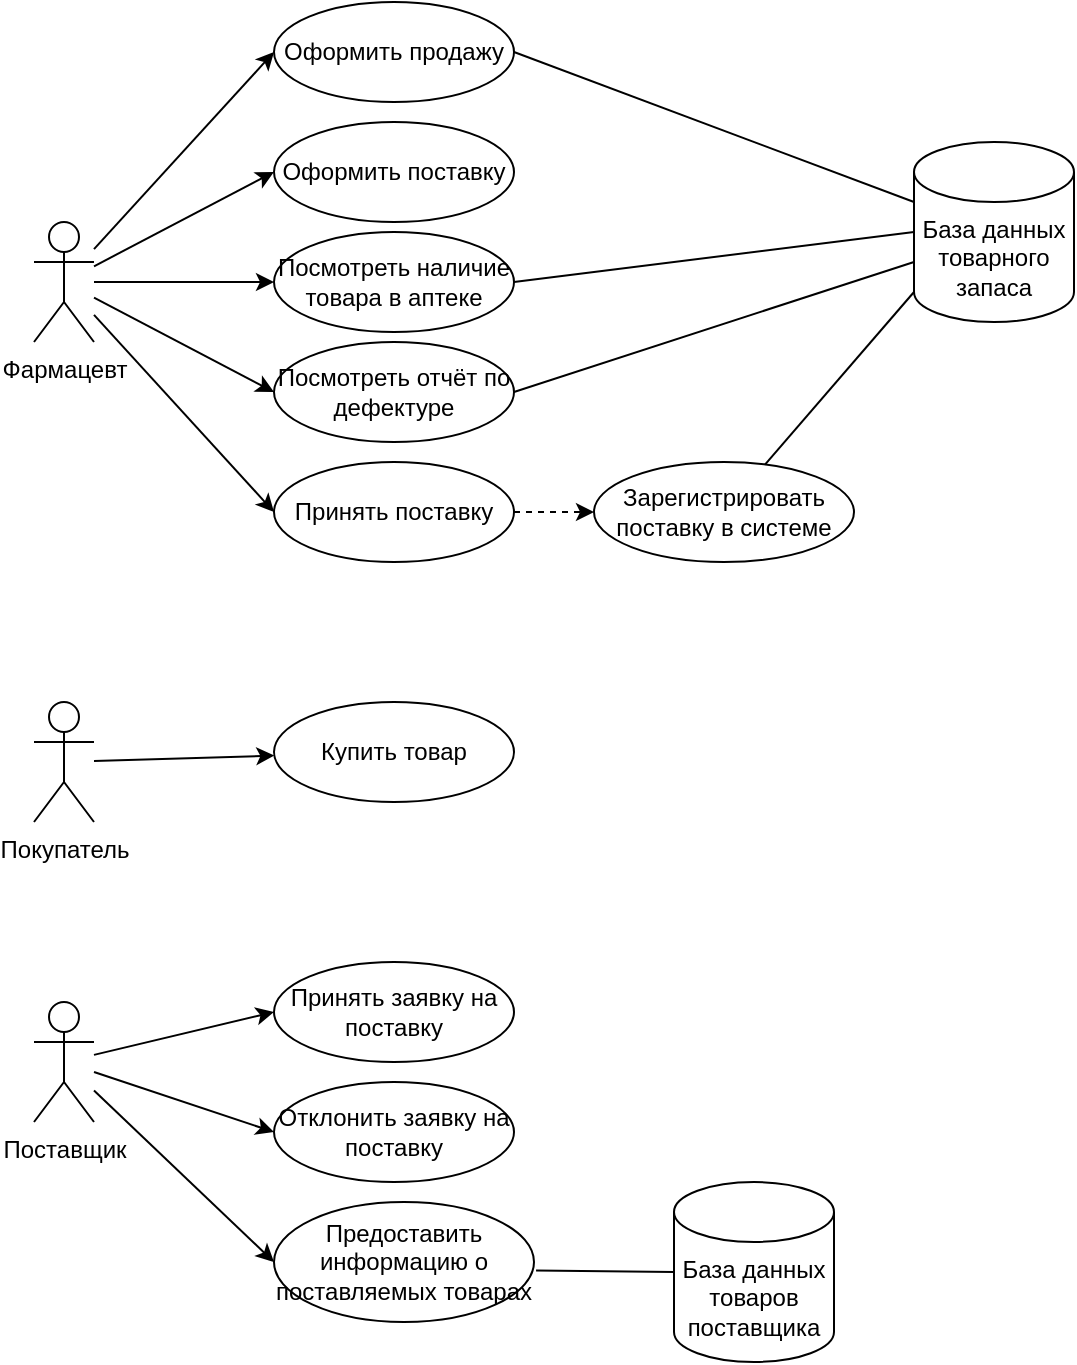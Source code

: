 <mxfile version="22.1.2" type="google" pages="6">
  <diagram name="Use-case diagram" id="12UD9tqHpxEpzKqADtKK">
    <mxGraphModel grid="1" page="1" gridSize="10" guides="1" tooltips="1" connect="1" arrows="1" fold="1" pageScale="1" pageWidth="827" pageHeight="1169" math="0" shadow="0">
      <root>
        <mxCell id="0" />
        <mxCell id="1" parent="0" />
        <mxCell id="tc7TGhHXKFulyN7fLNUe-10" style="rounded=0;orthogonalLoop=1;jettySize=auto;html=1;entryX=0;entryY=0.5;entryDx=0;entryDy=0;" edge="1" parent="1" source="tc7TGhHXKFulyN7fLNUe-1" target="tc7TGhHXKFulyN7fLNUe-6">
          <mxGeometry relative="1" as="geometry" />
        </mxCell>
        <mxCell id="tc7TGhHXKFulyN7fLNUe-12" style="rounded=0;orthogonalLoop=1;jettySize=auto;html=1;entryX=0;entryY=0.5;entryDx=0;entryDy=0;" edge="1" parent="1" source="tc7TGhHXKFulyN7fLNUe-1" target="tc7TGhHXKFulyN7fLNUe-9">
          <mxGeometry relative="1" as="geometry" />
        </mxCell>
        <mxCell id="tc7TGhHXKFulyN7fLNUe-18" style="rounded=0;orthogonalLoop=1;jettySize=auto;html=1;entryX=0;entryY=0.5;entryDx=0;entryDy=0;" edge="1" parent="1" source="tc7TGhHXKFulyN7fLNUe-1" target="tc7TGhHXKFulyN7fLNUe-14">
          <mxGeometry relative="1" as="geometry" />
        </mxCell>
        <mxCell id="tc7TGhHXKFulyN7fLNUe-22" style="rounded=0;orthogonalLoop=1;jettySize=auto;html=1;entryX=0;entryY=0.5;entryDx=0;entryDy=0;" edge="1" parent="1" source="tc7TGhHXKFulyN7fLNUe-1" target="tc7TGhHXKFulyN7fLNUe-21">
          <mxGeometry relative="1" as="geometry" />
        </mxCell>
        <mxCell id="tc7TGhHXKFulyN7fLNUe-28" style="rounded=0;orthogonalLoop=1;jettySize=auto;html=1;entryX=0;entryY=0.5;entryDx=0;entryDy=0;" edge="1" parent="1" source="tc7TGhHXKFulyN7fLNUe-1" target="tc7TGhHXKFulyN7fLNUe-27">
          <mxGeometry relative="1" as="geometry" />
        </mxCell>
        <mxCell id="tc7TGhHXKFulyN7fLNUe-1" value="Фармацевт" style="shape=umlActor;verticalLabelPosition=bottom;verticalAlign=top;html=1;outlineConnect=0;" vertex="1" parent="1">
          <mxGeometry x="200" width="30" height="60" as="geometry" />
        </mxCell>
        <mxCell id="tc7TGhHXKFulyN7fLNUe-8" style="orthogonalLoop=1;jettySize=auto;html=1;rounded=0;" edge="1" parent="1" source="tc7TGhHXKFulyN7fLNUe-4" target="tc7TGhHXKFulyN7fLNUe-7">
          <mxGeometry relative="1" as="geometry" />
        </mxCell>
        <mxCell id="tc7TGhHXKFulyN7fLNUe-4" value="Покупатель" style="shape=umlActor;verticalLabelPosition=bottom;verticalAlign=top;html=1;outlineConnect=0;" vertex="1" parent="1">
          <mxGeometry x="200" y="240" width="30" height="60" as="geometry" />
        </mxCell>
        <mxCell id="tc7TGhHXKFulyN7fLNUe-20" style="rounded=0;orthogonalLoop=1;jettySize=auto;html=1;entryX=0;entryY=0.5;entryDx=0;entryDy=0;" edge="1" parent="1" source="tc7TGhHXKFulyN7fLNUe-5" target="tc7TGhHXKFulyN7fLNUe-19">
          <mxGeometry relative="1" as="geometry" />
        </mxCell>
        <mxCell id="tc7TGhHXKFulyN7fLNUe-24" style="rounded=0;orthogonalLoop=1;jettySize=auto;html=1;entryX=0;entryY=0.5;entryDx=0;entryDy=0;" edge="1" parent="1" source="tc7TGhHXKFulyN7fLNUe-5" target="tc7TGhHXKFulyN7fLNUe-23">
          <mxGeometry relative="1" as="geometry" />
        </mxCell>
        <mxCell id="tc7TGhHXKFulyN7fLNUe-31" style="rounded=0;orthogonalLoop=1;jettySize=auto;html=1;entryX=0;entryY=0.5;entryDx=0;entryDy=0;" edge="1" parent="1" source="tc7TGhHXKFulyN7fLNUe-5" target="tc7TGhHXKFulyN7fLNUe-30">
          <mxGeometry relative="1" as="geometry" />
        </mxCell>
        <mxCell id="tc7TGhHXKFulyN7fLNUe-5" value="Поставщик" style="shape=umlActor;verticalLabelPosition=bottom;verticalAlign=top;html=1;outlineConnect=0;" vertex="1" parent="1">
          <mxGeometry x="200" y="390" width="30" height="60" as="geometry" />
        </mxCell>
        <mxCell id="tc7TGhHXKFulyN7fLNUe-6" value="Оформить поставку" style="ellipse;whiteSpace=wrap;html=1;" vertex="1" parent="1">
          <mxGeometry x="320" y="-50" width="120" height="50" as="geometry" />
        </mxCell>
        <mxCell id="tc7TGhHXKFulyN7fLNUe-7" value="Купить товар" style="ellipse;whiteSpace=wrap;html=1;" vertex="1" parent="1">
          <mxGeometry x="320" y="240" width="120" height="50" as="geometry" />
        </mxCell>
        <mxCell id="tc7TGhHXKFulyN7fLNUe-9" value="Посмотреть наличие товара в аптеке" style="ellipse;whiteSpace=wrap;html=1;" vertex="1" parent="1">
          <mxGeometry x="320" y="5" width="120" height="50" as="geometry" />
        </mxCell>
        <mxCell id="tc7TGhHXKFulyN7fLNUe-13" style="rounded=0;orthogonalLoop=1;jettySize=auto;html=1;entryX=1;entryY=0.5;entryDx=0;entryDy=0;endArrow=none;endFill=0;exitX=0;exitY=0.5;exitDx=0;exitDy=0;exitPerimeter=0;" edge="1" parent="1" source="tc7TGhHXKFulyN7fLNUe-11" target="tc7TGhHXKFulyN7fLNUe-9">
          <mxGeometry relative="1" as="geometry" />
        </mxCell>
        <mxCell id="tc7TGhHXKFulyN7fLNUe-26" style="rounded=0;orthogonalLoop=1;jettySize=auto;html=1;entryX=1;entryY=0.5;entryDx=0;entryDy=0;exitX=0;exitY=0;exitDx=0;exitDy=60;exitPerimeter=0;endArrow=none;endFill=0;" edge="1" parent="1" source="tc7TGhHXKFulyN7fLNUe-11" target="tc7TGhHXKFulyN7fLNUe-21">
          <mxGeometry relative="1" as="geometry" />
        </mxCell>
        <mxCell id="tc7TGhHXKFulyN7fLNUe-11" value="База данных товарного запаса" style="shape=cylinder3;whiteSpace=wrap;html=1;boundedLbl=1;backgroundOutline=1;size=15;" vertex="1" parent="1">
          <mxGeometry x="640" y="-40" width="80" height="90" as="geometry" />
        </mxCell>
        <mxCell id="tc7TGhHXKFulyN7fLNUe-17" style="rounded=0;orthogonalLoop=1;jettySize=auto;html=1;entryX=0;entryY=0.5;entryDx=0;entryDy=0;dashed=1;" edge="1" parent="1" source="tc7TGhHXKFulyN7fLNUe-14" target="tc7TGhHXKFulyN7fLNUe-15">
          <mxGeometry relative="1" as="geometry" />
        </mxCell>
        <mxCell id="tc7TGhHXKFulyN7fLNUe-14" value="Принять поставку" style="ellipse;whiteSpace=wrap;html=1;" vertex="1" parent="1">
          <mxGeometry x="320" y="120" width="120" height="50" as="geometry" />
        </mxCell>
        <mxCell id="tc7TGhHXKFulyN7fLNUe-15" value="Зарегистрировать поставку в системе" style="ellipse;whiteSpace=wrap;html=1;" vertex="1" parent="1">
          <mxGeometry x="480" y="120" width="130" height="50" as="geometry" />
        </mxCell>
        <mxCell id="tc7TGhHXKFulyN7fLNUe-16" style="rounded=0;orthogonalLoop=1;jettySize=auto;html=1;entryX=0;entryY=1;entryDx=0;entryDy=-15;entryPerimeter=0;endArrow=none;endFill=0;" edge="1" parent="1" source="tc7TGhHXKFulyN7fLNUe-15" target="tc7TGhHXKFulyN7fLNUe-11">
          <mxGeometry relative="1" as="geometry" />
        </mxCell>
        <mxCell id="tc7TGhHXKFulyN7fLNUe-19" value="Принять заявку на поставку" style="ellipse;whiteSpace=wrap;html=1;" vertex="1" parent="1">
          <mxGeometry x="320" y="370" width="120" height="50" as="geometry" />
        </mxCell>
        <mxCell id="tc7TGhHXKFulyN7fLNUe-21" value="Посмотреть отчёт по дефектуре" style="ellipse;whiteSpace=wrap;html=1;" vertex="1" parent="1">
          <mxGeometry x="320" y="60" width="120" height="50" as="geometry" />
        </mxCell>
        <mxCell id="tc7TGhHXKFulyN7fLNUe-23" value="Отклонить заявку на поставку" style="ellipse;whiteSpace=wrap;html=1;" vertex="1" parent="1">
          <mxGeometry x="320" y="430" width="120" height="50" as="geometry" />
        </mxCell>
        <mxCell id="tc7TGhHXKFulyN7fLNUe-27" value="Оформить продажу" style="ellipse;whiteSpace=wrap;html=1;" vertex="1" parent="1">
          <mxGeometry x="320" y="-110" width="120" height="50" as="geometry" />
        </mxCell>
        <mxCell id="tc7TGhHXKFulyN7fLNUe-29" style="rounded=0;orthogonalLoop=1;jettySize=auto;html=1;entryX=0;entryY=0;entryDx=0;entryDy=30;entryPerimeter=0;endArrow=none;endFill=0;exitX=1;exitY=0.5;exitDx=0;exitDy=0;" edge="1" parent="1" source="tc7TGhHXKFulyN7fLNUe-27" target="tc7TGhHXKFulyN7fLNUe-11">
          <mxGeometry relative="1" as="geometry" />
        </mxCell>
        <mxCell id="tc7TGhHXKFulyN7fLNUe-30" value="Предоставить информацию о поставляемых товарах" style="ellipse;whiteSpace=wrap;html=1;" vertex="1" parent="1">
          <mxGeometry x="320" y="490" width="130" height="60" as="geometry" />
        </mxCell>
        <mxCell id="tc7TGhHXKFulyN7fLNUe-32" value="База данных товаров поставщика" style="shape=cylinder3;whiteSpace=wrap;html=1;boundedLbl=1;backgroundOutline=1;size=15;" vertex="1" parent="1">
          <mxGeometry x="520" y="480" width="80" height="90" as="geometry" />
        </mxCell>
        <mxCell id="tc7TGhHXKFulyN7fLNUe-33" style="rounded=0;orthogonalLoop=1;jettySize=auto;html=1;entryX=0;entryY=0.5;entryDx=0;entryDy=0;entryPerimeter=0;endArrow=none;endFill=0;exitX=1.008;exitY=0.57;exitDx=0;exitDy=0;exitPerimeter=0;" edge="1" parent="1" source="tc7TGhHXKFulyN7fLNUe-30" target="tc7TGhHXKFulyN7fLNUe-32">
          <mxGeometry relative="1" as="geometry" />
        </mxCell>
      </root>
    </mxGraphModel>
  </diagram>
  <diagram id="wPZv0bQVZx4EXlwTWtdx" name="Activity diagram">
    <mxGraphModel grid="1" page="1" gridSize="10" guides="1" tooltips="1" connect="1" arrows="1" fold="1" pageScale="1" pageWidth="827" pageHeight="1169" math="0" shadow="0">
      <root>
        <mxCell id="0" />
        <mxCell id="1" parent="0" />
        <mxCell id="AHMF_jT0tKaQYrDbm1dX-1" value="Фармацевт" style="swimlane;whiteSpace=wrap;html=1;" vertex="1" parent="1">
          <mxGeometry x="100" y="100" width="200" height="980" as="geometry" />
        </mxCell>
        <mxCell id="HAx-b-zOq3aQHVQ0AQtR-15" style="edgeStyle=orthogonalEdgeStyle;rounded=0;orthogonalLoop=1;jettySize=auto;html=1;" edge="1" parent="AHMF_jT0tKaQYrDbm1dX-1" source="HAx-b-zOq3aQHVQ0AQtR-10" target="HAx-b-zOq3aQHVQ0AQtR-14">
          <mxGeometry relative="1" as="geometry" />
        </mxCell>
        <mxCell id="HAx-b-zOq3aQHVQ0AQtR-10" value="Уведомление о дефектуре" style="rounded=0;whiteSpace=wrap;html=1;" vertex="1" parent="AHMF_jT0tKaQYrDbm1dX-1">
          <mxGeometry x="40" y="380" width="120" height="60" as="geometry" />
        </mxCell>
        <mxCell id="HAx-b-zOq3aQHVQ0AQtR-14" value="Выбор поставок" style="rounded=0;whiteSpace=wrap;html=1;" vertex="1" parent="AHMF_jT0tKaQYrDbm1dX-1">
          <mxGeometry x="40" y="500" width="120" height="60" as="geometry" />
        </mxCell>
        <mxCell id="HAx-b-zOq3aQHVQ0AQtR-19" value="Оформление поставок" style="rounded=0;whiteSpace=wrap;html=1;" vertex="1" parent="AHMF_jT0tKaQYrDbm1dX-1">
          <mxGeometry x="40" y="660" width="120" height="60" as="geometry" />
        </mxCell>
        <mxCell id="HAx-b-zOq3aQHVQ0AQtR-23" value="Принятие поставки" style="rounded=0;whiteSpace=wrap;html=1;" vertex="1" parent="AHMF_jT0tKaQYrDbm1dX-1">
          <mxGeometry x="40" y="760" width="120" height="60" as="geometry" />
        </mxCell>
        <mxCell id="AHMF_jT0tKaQYrDbm1dX-2" value="Покупатель" style="swimlane;whiteSpace=wrap;html=1;" vertex="1" parent="1">
          <mxGeometry x="-100" y="100" width="200" height="980" as="geometry" />
        </mxCell>
        <mxCell id="HAx-b-zOq3aQHVQ0AQtR-3" style="edgeStyle=orthogonalEdgeStyle;rounded=0;orthogonalLoop=1;jettySize=auto;html=1;entryX=0.5;entryY=0;entryDx=0;entryDy=0;" edge="1" parent="AHMF_jT0tKaQYrDbm1dX-2" source="HAx-b-zOq3aQHVQ0AQtR-1" target="HAx-b-zOq3aQHVQ0AQtR-2">
          <mxGeometry relative="1" as="geometry" />
        </mxCell>
        <mxCell id="HAx-b-zOq3aQHVQ0AQtR-1" value="Покупатель" style="shape=umlActor;verticalLabelPosition=bottom;verticalAlign=top;html=1;" vertex="1" parent="AHMF_jT0tKaQYrDbm1dX-2">
          <mxGeometry x="85" y="50" width="30" height="60" as="geometry" />
        </mxCell>
        <mxCell id="HAx-b-zOq3aQHVQ0AQtR-2" value="Покупка товара" style="html=1;whiteSpace=wrap;" vertex="1" parent="AHMF_jT0tKaQYrDbm1dX-2">
          <mxGeometry x="45" y="191" width="110" height="50" as="geometry" />
        </mxCell>
        <mxCell id="AHMF_jT0tKaQYrDbm1dX-3" value="Сервер" style="swimlane;whiteSpace=wrap;html=1;" vertex="1" parent="1">
          <mxGeometry x="300" y="100" width="200" height="980" as="geometry" />
        </mxCell>
        <mxCell id="HAx-b-zOq3aQHVQ0AQtR-7" style="edgeStyle=orthogonalEdgeStyle;rounded=0;orthogonalLoop=1;jettySize=auto;html=1;" edge="1" parent="AHMF_jT0tKaQYrDbm1dX-3" source="HAx-b-zOq3aQHVQ0AQtR-4" target="HAx-b-zOq3aQHVQ0AQtR-5">
          <mxGeometry relative="1" as="geometry" />
        </mxCell>
        <mxCell id="HAx-b-zOq3aQHVQ0AQtR-4" value="Фиксация покупки" style="html=1;whiteSpace=wrap;" vertex="1" parent="AHMF_jT0tKaQYrDbm1dX-3">
          <mxGeometry x="40" y="191" width="110" height="50" as="geometry" />
        </mxCell>
        <mxCell id="HAx-b-zOq3aQHVQ0AQtR-9" style="edgeStyle=orthogonalEdgeStyle;rounded=0;orthogonalLoop=1;jettySize=auto;html=1;entryX=0.5;entryY=0;entryDx=0;entryDy=0;" edge="1" parent="AHMF_jT0tKaQYrDbm1dX-3" source="HAx-b-zOq3aQHVQ0AQtR-5" target="HAx-b-zOq3aQHVQ0AQtR-8">
          <mxGeometry relative="1" as="geometry" />
        </mxCell>
        <mxCell id="HAx-b-zOq3aQHVQ0AQtR-5" value="Расчёт дефектуры" style="html=1;whiteSpace=wrap;" vertex="1" parent="AHMF_jT0tKaQYrDbm1dX-3">
          <mxGeometry x="40" y="280" width="110" height="50" as="geometry" />
        </mxCell>
        <mxCell id="HAx-b-zOq3aQHVQ0AQtR-8" value="Присутствует&lt;br&gt;дефектура" style="rhombus;whiteSpace=wrap;html=1;" vertex="1" parent="AHMF_jT0tKaQYrDbm1dX-3">
          <mxGeometry x="37.5" y="360" width="115" height="100" as="geometry" />
        </mxCell>
        <mxCell id="HAx-b-zOq3aQHVQ0AQtR-18" style="edgeStyle=orthogonalEdgeStyle;rounded=0;orthogonalLoop=1;jettySize=auto;html=1;" edge="1" parent="AHMF_jT0tKaQYrDbm1dX-3" source="HAx-b-zOq3aQHVQ0AQtR-12" target="HAx-b-zOq3aQHVQ0AQtR-17">
          <mxGeometry relative="1" as="geometry" />
        </mxCell>
        <mxCell id="HAx-b-zOq3aQHVQ0AQtR-12" value="Запрос товарного запаса поставщиков" style="rounded=0;whiteSpace=wrap;html=1;" vertex="1" parent="AHMF_jT0tKaQYrDbm1dX-3">
          <mxGeometry x="35" y="500" width="120" height="60" as="geometry" />
        </mxCell>
        <mxCell id="HAx-b-zOq3aQHVQ0AQtR-17" value="Расчёт возможных поставок" style="rounded=0;whiteSpace=wrap;html=1;" vertex="1" parent="AHMF_jT0tKaQYrDbm1dX-3">
          <mxGeometry x="35" y="590" width="120" height="60" as="geometry" />
        </mxCell>
        <mxCell id="HAx-b-zOq3aQHVQ0AQtR-25" value="Фиксация поставки" style="rounded=0;whiteSpace=wrap;html=1;" vertex="1" parent="AHMF_jT0tKaQYrDbm1dX-3">
          <mxGeometry x="40" y="760" width="120" height="60" as="geometry" />
        </mxCell>
        <mxCell id="AHMF_jT0tKaQYrDbm1dX-4" value="Постващик" style="swimlane;whiteSpace=wrap;html=1;" vertex="1" parent="1">
          <mxGeometry x="500" y="100" width="200" height="980" as="geometry" />
        </mxCell>
        <mxCell id="HAx-b-zOq3aQHVQ0AQtR-21" value="Поставка товара" style="rounded=0;whiteSpace=wrap;html=1;" vertex="1" parent="AHMF_jT0tKaQYrDbm1dX-4">
          <mxGeometry x="40" y="660" width="120" height="60" as="geometry" />
        </mxCell>
        <mxCell id="HAx-b-zOq3aQHVQ0AQtR-6" style="edgeStyle=orthogonalEdgeStyle;rounded=0;orthogonalLoop=1;jettySize=auto;html=1;entryX=0;entryY=0.5;entryDx=0;entryDy=0;" edge="1" parent="1" source="HAx-b-zOq3aQHVQ0AQtR-2" target="HAx-b-zOq3aQHVQ0AQtR-4">
          <mxGeometry relative="1" as="geometry" />
        </mxCell>
        <mxCell id="HAx-b-zOq3aQHVQ0AQtR-11" style="edgeStyle=orthogonalEdgeStyle;rounded=0;orthogonalLoop=1;jettySize=auto;html=1;" edge="1" parent="1" source="HAx-b-zOq3aQHVQ0AQtR-8" target="HAx-b-zOq3aQHVQ0AQtR-10">
          <mxGeometry relative="1" as="geometry" />
        </mxCell>
        <mxCell id="HAx-b-zOq3aQHVQ0AQtR-13" value="Да" style="edgeLabel;html=1;align=center;verticalAlign=middle;resizable=0;points=[];" connectable="0" vertex="1" parent="HAx-b-zOq3aQHVQ0AQtR-11">
          <mxGeometry x="-0.385" relative="1" as="geometry">
            <mxPoint as="offset" />
          </mxGeometry>
        </mxCell>
        <mxCell id="HAx-b-zOq3aQHVQ0AQtR-16" style="edgeStyle=orthogonalEdgeStyle;rounded=0;orthogonalLoop=1;jettySize=auto;html=1;" edge="1" parent="1" source="HAx-b-zOq3aQHVQ0AQtR-14" target="HAx-b-zOq3aQHVQ0AQtR-12">
          <mxGeometry relative="1" as="geometry" />
        </mxCell>
        <mxCell id="HAx-b-zOq3aQHVQ0AQtR-20" style="edgeStyle=orthogonalEdgeStyle;rounded=0;orthogonalLoop=1;jettySize=auto;html=1;" edge="1" parent="1" source="HAx-b-zOq3aQHVQ0AQtR-17" target="HAx-b-zOq3aQHVQ0AQtR-19">
          <mxGeometry relative="1" as="geometry" />
        </mxCell>
        <mxCell id="HAx-b-zOq3aQHVQ0AQtR-22" style="edgeStyle=orthogonalEdgeStyle;rounded=0;orthogonalLoop=1;jettySize=auto;html=1;" edge="1" parent="1" source="HAx-b-zOq3aQHVQ0AQtR-19" target="HAx-b-zOq3aQHVQ0AQtR-21">
          <mxGeometry relative="1" as="geometry" />
        </mxCell>
        <mxCell id="HAx-b-zOq3aQHVQ0AQtR-24" style="edgeStyle=orthogonalEdgeStyle;rounded=0;orthogonalLoop=1;jettySize=auto;html=1;" edge="1" parent="1" source="HAx-b-zOq3aQHVQ0AQtR-21" target="HAx-b-zOq3aQHVQ0AQtR-23">
          <mxGeometry relative="1" as="geometry">
            <Array as="points">
              <mxPoint x="600" y="840" />
              <mxPoint x="200" y="840" />
            </Array>
          </mxGeometry>
        </mxCell>
        <mxCell id="HAx-b-zOq3aQHVQ0AQtR-26" style="edgeStyle=orthogonalEdgeStyle;rounded=0;orthogonalLoop=1;jettySize=auto;html=1;" edge="1" parent="1" source="HAx-b-zOq3aQHVQ0AQtR-23" target="HAx-b-zOq3aQHVQ0AQtR-25">
          <mxGeometry relative="1" as="geometry" />
        </mxCell>
      </root>
    </mxGraphModel>
  </diagram>
  <diagram id="AIpLW8FaQrbpncTvm1iD" name="Sequence Diagram">
    <mxGraphModel grid="1" page="1" gridSize="10" guides="1" tooltips="1" connect="1" arrows="1" fold="1" pageScale="1" pageWidth="827" pageHeight="1169" math="0" shadow="0">
      <root>
        <mxCell id="0" />
        <mxCell id="1" parent="0" />
        <mxCell id="PyfL6EnG5cc-o3qh109a-1" value="Покупатель" style="rounded=0;whiteSpace=wrap;html=1;" vertex="1" parent="1">
          <mxGeometry x="200" y="50" width="120" height="60" as="geometry" />
        </mxCell>
        <mxCell id="PyfL6EnG5cc-o3qh109a-2" value="Товар" style="rounded=0;whiteSpace=wrap;html=1;" vertex="1" parent="1">
          <mxGeometry x="354" y="50" width="120" height="60" as="geometry" />
        </mxCell>
        <mxCell id="PyfL6EnG5cc-o3qh109a-3" value="Фармацевт" style="rounded=0;whiteSpace=wrap;html=1;" vertex="1" parent="1">
          <mxGeometry x="650" y="50" width="120" height="60" as="geometry" />
        </mxCell>
        <mxCell id="PyfL6EnG5cc-o3qh109a-4" value="Сервер" style="rounded=0;whiteSpace=wrap;html=1;" vertex="1" parent="1">
          <mxGeometry x="500" y="50" width="120" height="60" as="geometry" />
        </mxCell>
        <mxCell id="PyfL6EnG5cc-o3qh109a-5" value="Поставщик" style="rounded=0;whiteSpace=wrap;html=1;" vertex="1" parent="1">
          <mxGeometry x="800" y="50" width="120" height="60" as="geometry" />
        </mxCell>
        <mxCell id="PyfL6EnG5cc-o3qh109a-7" value="" style="endArrow=none;dashed=1;html=1;rounded=0;entryX=0.5;entryY=1;entryDx=0;entryDy=0;" edge="1" parent="1" target="PyfL6EnG5cc-o3qh109a-1">
          <mxGeometry width="50" height="50" relative="1" as="geometry">
            <mxPoint x="260" y="410" as="sourcePoint" />
            <mxPoint x="300" y="240" as="targetPoint" />
          </mxGeometry>
        </mxCell>
        <mxCell id="PyfL6EnG5cc-o3qh109a-8" value="" style="endArrow=none;dashed=1;html=1;rounded=0;entryX=0.5;entryY=1;entryDx=0;entryDy=0;" edge="1" parent="1" source="PyfL6EnG5cc-o3qh109a-12">
          <mxGeometry width="50" height="50" relative="1" as="geometry">
            <mxPoint x="413" y="720" as="sourcePoint" />
            <mxPoint x="413" y="110" as="targetPoint" />
          </mxGeometry>
        </mxCell>
        <mxCell id="PyfL6EnG5cc-o3qh109a-9" value="" style="endArrow=none;dashed=1;html=1;rounded=0;entryX=0.5;entryY=1;entryDx=0;entryDy=0;" edge="1" parent="1" source="PyfL6EnG5cc-o3qh109a-22">
          <mxGeometry width="50" height="50" relative="1" as="geometry">
            <mxPoint x="709.5" y="581" as="sourcePoint" />
            <mxPoint x="709.5" y="110" as="targetPoint" />
          </mxGeometry>
        </mxCell>
        <mxCell id="PyfL6EnG5cc-o3qh109a-10" value="" style="endArrow=none;dashed=1;html=1;rounded=0;entryX=0.5;entryY=1;entryDx=0;entryDy=0;" edge="1" parent="1" source="PyfL6EnG5cc-o3qh109a-16">
          <mxGeometry width="50" height="50" relative="1" as="geometry">
            <mxPoint x="559.5" y="581" as="sourcePoint" />
            <mxPoint x="559.5" y="110" as="targetPoint" />
          </mxGeometry>
        </mxCell>
        <mxCell id="PyfL6EnG5cc-o3qh109a-11" value="" style="endArrow=none;dashed=1;html=1;rounded=0;entryX=0.5;entryY=1;entryDx=0;entryDy=0;" edge="1" parent="1" source="PyfL6EnG5cc-o3qh109a-42">
          <mxGeometry width="50" height="50" relative="1" as="geometry">
            <mxPoint x="859.5" y="581" as="sourcePoint" />
            <mxPoint x="859.5" y="110" as="targetPoint" />
          </mxGeometry>
        </mxCell>
        <mxCell id="PyfL6EnG5cc-o3qh109a-13" value="" style="endArrow=none;dashed=1;html=1;rounded=0;entryX=0.5;entryY=1;entryDx=0;entryDy=0;" edge="1" parent="1" target="PyfL6EnG5cc-o3qh109a-12">
          <mxGeometry width="50" height="50" relative="1" as="geometry">
            <mxPoint x="414" y="410" as="sourcePoint" />
            <mxPoint x="413" y="110" as="targetPoint" />
          </mxGeometry>
        </mxCell>
        <mxCell id="PyfL6EnG5cc-o3qh109a-12" value="" style="rounded=0;whiteSpace=wrap;html=1;" vertex="1" parent="1">
          <mxGeometry x="409" y="140" width="10" height="20" as="geometry" />
        </mxCell>
        <mxCell id="PyfL6EnG5cc-o3qh109a-14" value="" style="endArrow=classic;html=1;rounded=0;" edge="1" parent="1">
          <mxGeometry width="50" height="50" relative="1" as="geometry">
            <mxPoint x="260" y="140" as="sourcePoint" />
            <mxPoint x="410" y="140" as="targetPoint" />
          </mxGeometry>
        </mxCell>
        <mxCell id="PyfL6EnG5cc-o3qh109a-15" value="Покупка" style="text;html=1;strokeColor=none;fillColor=none;align=center;verticalAlign=middle;whiteSpace=wrap;rounded=0;" vertex="1" parent="1">
          <mxGeometry x="300" y="120" width="60" height="30" as="geometry" />
        </mxCell>
        <mxCell id="PyfL6EnG5cc-o3qh109a-17" value="" style="endArrow=none;dashed=1;html=1;rounded=0;entryX=0.5;entryY=1;entryDx=0;entryDy=0;" edge="1" parent="1" target="PyfL6EnG5cc-o3qh109a-16">
          <mxGeometry width="50" height="50" relative="1" as="geometry">
            <mxPoint x="560" y="180" as="sourcePoint" />
            <mxPoint x="559.5" y="110" as="targetPoint" />
          </mxGeometry>
        </mxCell>
        <mxCell id="PyfL6EnG5cc-o3qh109a-16" value="" style="rounded=0;whiteSpace=wrap;html=1;" vertex="1" parent="1">
          <mxGeometry x="555" y="140" width="10" height="20" as="geometry" />
        </mxCell>
        <mxCell id="PyfL6EnG5cc-o3qh109a-18" value="" style="endArrow=classic;html=1;rounded=0;exitX=1;exitY=0;exitDx=0;exitDy=0;entryX=0;entryY=0;entryDx=0;entryDy=0;" edge="1" parent="1" source="PyfL6EnG5cc-o3qh109a-12" target="PyfL6EnG5cc-o3qh109a-16">
          <mxGeometry width="50" height="50" relative="1" as="geometry">
            <mxPoint x="480" y="210" as="sourcePoint" />
            <mxPoint x="530" y="160" as="targetPoint" />
          </mxGeometry>
        </mxCell>
        <mxCell id="PyfL6EnG5cc-o3qh109a-19" value="Фиксация покупки" style="text;html=1;strokeColor=none;fillColor=none;align=center;verticalAlign=middle;whiteSpace=wrap;rounded=0;" vertex="1" parent="1">
          <mxGeometry x="419" y="120" width="131" height="30" as="geometry" />
        </mxCell>
        <mxCell id="PyfL6EnG5cc-o3qh109a-23" value="" style="endArrow=none;dashed=1;html=1;rounded=0;entryX=0.5;entryY=1;entryDx=0;entryDy=0;" edge="1" parent="1" target="PyfL6EnG5cc-o3qh109a-22">
          <mxGeometry width="50" height="50" relative="1" as="geometry">
            <mxPoint x="710" y="200" as="sourcePoint" />
            <mxPoint x="709.5" y="110" as="targetPoint" />
          </mxGeometry>
        </mxCell>
        <mxCell id="PyfL6EnG5cc-o3qh109a-22" value="" style="rounded=0;whiteSpace=wrap;html=1;" vertex="1" parent="1">
          <mxGeometry x="705" y="160" width="10" height="130" as="geometry" />
        </mxCell>
        <mxCell id="PyfL6EnG5cc-o3qh109a-32" value="" style="endArrow=classic;html=1;rounded=0;exitX=0.75;exitY=1;exitDx=0;exitDy=0;entryX=0;entryY=0;entryDx=0;entryDy=0;" edge="1" parent="1" source="PyfL6EnG5cc-o3qh109a-16" target="PyfL6EnG5cc-o3qh109a-22">
          <mxGeometry width="50" height="50" relative="1" as="geometry">
            <mxPoint x="610" y="280" as="sourcePoint" />
            <mxPoint x="660" y="230" as="targetPoint" />
          </mxGeometry>
        </mxCell>
        <mxCell id="PyfL6EnG5cc-o3qh109a-33" value="Уведомление о дефектуре" style="text;html=1;strokeColor=none;fillColor=none;align=center;verticalAlign=middle;whiteSpace=wrap;rounded=0;" vertex="1" parent="1">
          <mxGeometry x="565" y="140" width="155" height="30" as="geometry" />
        </mxCell>
        <mxCell id="PyfL6EnG5cc-o3qh109a-35" value="" style="endArrow=none;dashed=1;html=1;rounded=0;entryX=0.5;entryY=1;entryDx=0;entryDy=0;" edge="1" parent="1" source="GdJuwJSyV2ySdarMzgv7-7">
          <mxGeometry width="50" height="50" relative="1" as="geometry">
            <mxPoint x="559.5" y="581" as="sourcePoint" />
            <mxPoint x="559.5" y="260" as="targetPoint" />
          </mxGeometry>
        </mxCell>
        <mxCell id="PyfL6EnG5cc-o3qh109a-36" value="" style="endArrow=classic;html=1;rounded=0;exitX=0.886;exitY=-0.012;exitDx=0;exitDy=0;entryX=1;entryY=0;entryDx=0;entryDy=0;exitPerimeter=0;" edge="1" parent="1" source="PyfL6EnG5cc-o3qh109a-45">
          <mxGeometry width="50" height="50" relative="1" as="geometry">
            <mxPoint x="610" y="260" as="sourcePoint" />
            <mxPoint x="565" y="180" as="targetPoint" />
          </mxGeometry>
        </mxCell>
        <mxCell id="PyfL6EnG5cc-o3qh109a-40" value="" style="endArrow=classic;html=1;rounded=0;entryX=0;entryY=0;entryDx=0;entryDy=0;exitX=1;exitY=0.25;exitDx=0;exitDy=0;" edge="1" parent="1" target="PyfL6EnG5cc-o3qh109a-42" source="PyfL6EnG5cc-o3qh109a-52">
          <mxGeometry width="50" height="50" relative="1" as="geometry">
            <mxPoint x="570" y="200" as="sourcePoint" />
            <mxPoint x="850" y="200" as="targetPoint" />
          </mxGeometry>
        </mxCell>
        <mxCell id="PyfL6EnG5cc-o3qh109a-41" value="Запрос поставок" style="text;html=1;strokeColor=none;fillColor=none;align=center;verticalAlign=middle;whiteSpace=wrap;rounded=0;" vertex="1" parent="1">
          <mxGeometry x="574" y="160" width="126" height="30" as="geometry" />
        </mxCell>
        <mxCell id="PyfL6EnG5cc-o3qh109a-43" value="" style="endArrow=none;dashed=1;html=1;rounded=0;entryX=0.5;entryY=1;entryDx=0;entryDy=0;" edge="1" parent="1" target="PyfL6EnG5cc-o3qh109a-42" source="GdJuwJSyV2ySdarMzgv7-11">
          <mxGeometry width="50" height="50" relative="1" as="geometry">
            <mxPoint x="859.5" y="581" as="sourcePoint" />
            <mxPoint x="859.5" y="110" as="targetPoint" />
          </mxGeometry>
        </mxCell>
        <mxCell id="PyfL6EnG5cc-o3qh109a-42" value="" style="rounded=0;whiteSpace=wrap;html=1;" vertex="1" parent="1">
          <mxGeometry x="855" y="200" width="10" height="20" as="geometry" />
        </mxCell>
        <mxCell id="PyfL6EnG5cc-o3qh109a-45" value="Запрос товарного запаса" style="text;html=1;strokeColor=none;fillColor=none;align=center;verticalAlign=middle;whiteSpace=wrap;rounded=0;" vertex="1" parent="1">
          <mxGeometry x="554.5" y="180" width="170" height="30" as="geometry" />
        </mxCell>
        <mxCell id="PyfL6EnG5cc-o3qh109a-49" value="" style="rounded=0;whiteSpace=wrap;html=1;" vertex="1" parent="1">
          <mxGeometry x="555" y="180" width="10" height="20" as="geometry" />
        </mxCell>
        <mxCell id="PyfL6EnG5cc-o3qh109a-52" value="" style="rounded=0;whiteSpace=wrap;html=1;" vertex="1" parent="1">
          <mxGeometry x="555" y="180" width="10" height="80" as="geometry" />
        </mxCell>
        <mxCell id="PyfL6EnG5cc-o3qh109a-56" value="" style="endArrow=none;dashed=1;html=1;rounded=0;entryX=0.5;entryY=1;entryDx=0;entryDy=0;" edge="1" parent="1" source="GdJuwJSyV2ySdarMzgv7-14">
          <mxGeometry width="50" height="50" relative="1" as="geometry">
            <mxPoint x="709.5" y="581" as="sourcePoint" />
            <mxPoint x="710" y="290.0" as="targetPoint" />
          </mxGeometry>
        </mxCell>
        <mxCell id="GdJuwJSyV2ySdarMzgv7-1" value="" style="endArrow=classic;html=1;rounded=0;exitX=0;exitY=1;exitDx=0;exitDy=0;entryX=1;entryY=0;entryDx=0;entryDy=0;" edge="1" parent="1" source="PyfL6EnG5cc-o3qh109a-42">
          <mxGeometry width="50" height="50" relative="1" as="geometry">
            <mxPoint x="810" y="220" as="sourcePoint" />
            <mxPoint x="564.5" y="220" as="targetPoint" />
          </mxGeometry>
        </mxCell>
        <mxCell id="GdJuwJSyV2ySdarMzgv7-2" value="Товарный запас" style="text;html=1;strokeColor=none;fillColor=none;align=center;verticalAlign=middle;whiteSpace=wrap;rounded=0;" vertex="1" parent="1">
          <mxGeometry x="705" y="200" width="170" height="30" as="geometry" />
        </mxCell>
        <mxCell id="GdJuwJSyV2ySdarMzgv7-3" value="" style="endArrow=classic;html=1;rounded=0;exitX=1;exitY=1;exitDx=0;exitDy=0;entryX=0;entryY=0;entryDx=0;entryDy=0;" edge="1" parent="1">
          <mxGeometry width="50" height="50" relative="1" as="geometry">
            <mxPoint x="564.5" y="260" as="sourcePoint" />
            <mxPoint x="705" y="260" as="targetPoint" />
          </mxGeometry>
        </mxCell>
        <mxCell id="GdJuwJSyV2ySdarMzgv7-4" value="Возможные поставки" style="text;html=1;strokeColor=none;fillColor=none;align=center;verticalAlign=middle;whiteSpace=wrap;rounded=0;" vertex="1" parent="1">
          <mxGeometry x="570" y="240" width="130" height="30" as="geometry" />
        </mxCell>
        <mxCell id="GdJuwJSyV2ySdarMzgv7-5" value="Оформление поставко" style="text;html=1;strokeColor=none;fillColor=none;align=center;verticalAlign=middle;whiteSpace=wrap;rounded=0;" vertex="1" parent="1">
          <mxGeometry x="560" y="270" width="150" height="30" as="geometry" />
        </mxCell>
        <mxCell id="GdJuwJSyV2ySdarMzgv7-6" value="" style="endArrow=classic;html=1;rounded=0;exitX=0;exitY=1;exitDx=0;exitDy=0;entryX=1;entryY=0;entryDx=0;entryDy=0;" edge="1" parent="1" target="GdJuwJSyV2ySdarMzgv7-7">
          <mxGeometry width="50" height="50" relative="1" as="geometry">
            <mxPoint x="705" y="290.0" as="sourcePoint" />
            <mxPoint x="680" y="330" as="targetPoint" />
          </mxGeometry>
        </mxCell>
        <mxCell id="GdJuwJSyV2ySdarMzgv7-8" value="" style="endArrow=none;dashed=1;html=1;rounded=0;entryX=0.5;entryY=1;entryDx=0;entryDy=0;" edge="1" parent="1" target="GdJuwJSyV2ySdarMzgv7-7">
          <mxGeometry width="50" height="50" relative="1" as="geometry">
            <mxPoint x="560" y="420" as="sourcePoint" />
            <mxPoint x="560" y="260" as="targetPoint" />
          </mxGeometry>
        </mxCell>
        <mxCell id="GdJuwJSyV2ySdarMzgv7-7" value="" style="rounded=0;whiteSpace=wrap;html=1;" vertex="1" parent="1">
          <mxGeometry x="554.5" y="290" width="10" height="40" as="geometry" />
        </mxCell>
        <mxCell id="GdJuwJSyV2ySdarMzgv7-10" value="" style="endArrow=classic;html=1;rounded=0;exitX=1;exitY=1;exitDx=0;exitDy=0;entryX=0;entryY=0;entryDx=0;entryDy=0;" edge="1" parent="1" source="GdJuwJSyV2ySdarMzgv7-7" target="GdJuwJSyV2ySdarMzgv7-11">
          <mxGeometry width="50" height="50" relative="1" as="geometry">
            <mxPoint x="570" y="330" as="sourcePoint" />
            <mxPoint x="810" y="310" as="targetPoint" />
          </mxGeometry>
        </mxCell>
        <mxCell id="GdJuwJSyV2ySdarMzgv7-12" value="" style="endArrow=none;dashed=1;html=1;rounded=0;entryX=0.5;entryY=1;entryDx=0;entryDy=0;" edge="1" parent="1" target="GdJuwJSyV2ySdarMzgv7-11">
          <mxGeometry width="50" height="50" relative="1" as="geometry">
            <mxPoint x="860" y="410" as="sourcePoint" />
            <mxPoint x="860" y="220" as="targetPoint" />
          </mxGeometry>
        </mxCell>
        <mxCell id="GdJuwJSyV2ySdarMzgv7-11" value="" style="rounded=0;whiteSpace=wrap;html=1;" vertex="1" parent="1">
          <mxGeometry x="855" y="330" width="10" height="40" as="geometry" />
        </mxCell>
        <mxCell id="GdJuwJSyV2ySdarMzgv7-13" value="Запрос на поставку" style="text;html=1;strokeColor=none;fillColor=none;align=center;verticalAlign=middle;whiteSpace=wrap;rounded=0;" vertex="1" parent="1">
          <mxGeometry x="560" y="310" width="140" height="30" as="geometry" />
        </mxCell>
        <mxCell id="GdJuwJSyV2ySdarMzgv7-15" value="" style="endArrow=none;dashed=1;html=1;rounded=0;entryX=0.5;entryY=1;entryDx=0;entryDy=0;" edge="1" parent="1" target="GdJuwJSyV2ySdarMzgv7-14">
          <mxGeometry width="50" height="50" relative="1" as="geometry">
            <mxPoint x="710" y="420" as="sourcePoint" />
            <mxPoint x="710" y="290" as="targetPoint" />
          </mxGeometry>
        </mxCell>
        <mxCell id="GdJuwJSyV2ySdarMzgv7-14" value="" style="rounded=0;whiteSpace=wrap;html=1;" vertex="1" parent="1">
          <mxGeometry x="705" y="370" width="10" height="40" as="geometry" />
        </mxCell>
        <mxCell id="GdJuwJSyV2ySdarMzgv7-16" value="" style="endArrow=classic;html=1;rounded=0;exitX=0;exitY=1;exitDx=0;exitDy=0;entryX=1;entryY=0;entryDx=0;entryDy=0;" edge="1" parent="1" source="GdJuwJSyV2ySdarMzgv7-11" target="GdJuwJSyV2ySdarMzgv7-14">
          <mxGeometry width="50" height="50" relative="1" as="geometry">
            <mxPoint x="760" y="450" as="sourcePoint" />
            <mxPoint x="810" y="400" as="targetPoint" />
          </mxGeometry>
        </mxCell>
        <mxCell id="GdJuwJSyV2ySdarMzgv7-17" value="Поставка" style="text;html=1;strokeColor=none;fillColor=none;align=center;verticalAlign=middle;whiteSpace=wrap;rounded=0;" vertex="1" parent="1">
          <mxGeometry x="715" y="350" width="140" height="30" as="geometry" />
        </mxCell>
        <mxCell id="GdJuwJSyV2ySdarMzgv7-20" value="" style="endArrow=classic;html=1;rounded=0;exitX=0;exitY=1;exitDx=0;exitDy=0;entryX=1;entryY=0;entryDx=0;entryDy=0;" edge="1" parent="1" source="GdJuwJSyV2ySdarMzgv7-14">
          <mxGeometry width="50" height="50" relative="1" as="geometry">
            <mxPoint x="610" y="490" as="sourcePoint" />
            <mxPoint x="564.5" y="410" as="targetPoint" />
          </mxGeometry>
        </mxCell>
        <mxCell id="GdJuwJSyV2ySdarMzgv7-21" value="Фиксация поставки" style="text;html=1;strokeColor=none;fillColor=none;align=center;verticalAlign=middle;whiteSpace=wrap;rounded=0;" vertex="1" parent="1">
          <mxGeometry x="565" y="390" width="140" height="30" as="geometry" />
        </mxCell>
        <mxCell id="GdJuwJSyV2ySdarMzgv7-22" value="" style="endArrow=classic;html=1;rounded=0;exitX=1;exitY=0;exitDx=0;exitDy=0;" edge="1" parent="1" source="GdJuwJSyV2ySdarMzgv7-21">
          <mxGeometry width="50" height="50" relative="1" as="geometry">
            <mxPoint x="480" y="420" as="sourcePoint" />
            <mxPoint x="420" y="390" as="targetPoint" />
          </mxGeometry>
        </mxCell>
        <mxCell id="GdJuwJSyV2ySdarMzgv7-25" value="Пополнение товарного запаса" style="text;html=1;strokeColor=none;fillColor=none;align=center;verticalAlign=middle;whiteSpace=wrap;rounded=0;" vertex="1" parent="1">
          <mxGeometry x="419" y="370" width="140" height="40" as="geometry" />
        </mxCell>
      </root>
    </mxGraphModel>
  </diagram>
  <diagram id="imjQ9Yvd2UrYT3Hcs9Cv" name="Class diagram">
    <mxGraphModel grid="1" page="1" gridSize="10" guides="1" tooltips="1" connect="1" arrows="1" fold="1" pageScale="1" pageWidth="827" pageHeight="1169" math="0" shadow="0">
      <root>
        <mxCell id="0" />
        <mxCell id="1" parent="0" />
        <mxCell id="JF9lhmmBvRZVnpYliXgE-5" value="Товар" style="swimlane;fontStyle=1;align=center;verticalAlign=top;childLayout=stackLayout;horizontal=1;startSize=26;horizontalStack=0;resizeParent=1;resizeParentMax=0;resizeLast=0;collapsible=1;marginBottom=0;whiteSpace=wrap;html=1;" vertex="1" parent="1">
          <mxGeometry x="200" y="240" width="160" height="164" as="geometry" />
        </mxCell>
        <mxCell id="JF9lhmmBvRZVnpYliXgE-6" value="+ Название" style="text;strokeColor=none;fillColor=none;align=left;verticalAlign=top;spacingLeft=4;spacingRight=4;overflow=hidden;rotatable=0;points=[[0,0.5],[1,0.5]];portConstraint=eastwest;whiteSpace=wrap;html=1;" vertex="1" parent="JF9lhmmBvRZVnpYliXgE-5">
          <mxGeometry y="26" width="160" height="26" as="geometry" />
        </mxCell>
        <mxCell id="JF9lhmmBvRZVnpYliXgE-9" value="+ Производитель" style="text;strokeColor=none;fillColor=none;align=left;verticalAlign=top;spacingLeft=4;spacingRight=4;overflow=hidden;rotatable=0;points=[[0,0.5],[1,0.5]];portConstraint=eastwest;whiteSpace=wrap;html=1;" vertex="1" parent="JF9lhmmBvRZVnpYliXgE-5">
          <mxGeometry y="52" width="160" height="26" as="geometry" />
        </mxCell>
        <mxCell id="JF9lhmmBvRZVnpYliXgE-10" value="+ Цена: float" style="text;strokeColor=none;fillColor=none;align=left;verticalAlign=top;spacingLeft=4;spacingRight=4;overflow=hidden;rotatable=0;points=[[0,0.5],[1,0.5]];portConstraint=eastwest;whiteSpace=wrap;html=1;" vertex="1" parent="JF9lhmmBvRZVnpYliXgE-5">
          <mxGeometry y="78" width="160" height="26" as="geometry" />
        </mxCell>
        <mxCell id="JF9lhmmBvRZVnpYliXgE-7" value="" style="line;strokeWidth=1;fillColor=none;align=left;verticalAlign=middle;spacingTop=-1;spacingLeft=3;spacingRight=3;rotatable=0;labelPosition=right;points=[];portConstraint=eastwest;strokeColor=inherit;" vertex="1" parent="JF9lhmmBvRZVnpYliXgE-5">
          <mxGeometry y="104" width="160" height="8" as="geometry" />
        </mxCell>
        <mxCell id="JF9lhmmBvRZVnpYliXgE-8" value="+ Продать" style="text;strokeColor=none;fillColor=none;align=left;verticalAlign=top;spacingLeft=4;spacingRight=4;overflow=hidden;rotatable=0;points=[[0,0.5],[1,0.5]];portConstraint=eastwest;whiteSpace=wrap;html=1;" vertex="1" parent="JF9lhmmBvRZVnpYliXgE-5">
          <mxGeometry y="112" width="160" height="26" as="geometry" />
        </mxCell>
        <mxCell id="jAYMWVCpHVRthbhlD85x-1" value="+ Поставить" style="text;strokeColor=none;fillColor=none;align=left;verticalAlign=top;spacingLeft=4;spacingRight=4;overflow=hidden;rotatable=0;points=[[0,0.5],[1,0.5]];portConstraint=eastwest;whiteSpace=wrap;html=1;" vertex="1" parent="JF9lhmmBvRZVnpYliXgE-5">
          <mxGeometry y="138" width="160" height="26" as="geometry" />
        </mxCell>
        <mxCell id="jAYMWVCpHVRthbhlD85x-46" style="edgeStyle=orthogonalEdgeStyle;rounded=0;orthogonalLoop=1;jettySize=auto;html=1;" edge="1" parent="1" source="jAYMWVCpHVRthbhlD85x-2" target="jAYMWVCpHVRthbhlD85x-37">
          <mxGeometry relative="1" as="geometry">
            <Array as="points">
              <mxPoint x="480" y="130" />
            </Array>
          </mxGeometry>
        </mxCell>
        <mxCell id="jAYMWVCpHVRthbhlD85x-47" style="edgeStyle=orthogonalEdgeStyle;rounded=0;orthogonalLoop=1;jettySize=auto;html=1;" edge="1" parent="1" source="jAYMWVCpHVRthbhlD85x-2" target="JF9lhmmBvRZVnpYliXgE-5">
          <mxGeometry relative="1" as="geometry" />
        </mxCell>
        <mxCell id="jAYMWVCpHVRthbhlD85x-2" value="Продажа" style="swimlane;fontStyle=1;align=center;verticalAlign=top;childLayout=stackLayout;horizontal=1;startSize=26;horizontalStack=0;resizeParent=1;resizeParentMax=0;resizeLast=0;collapsible=1;marginBottom=0;whiteSpace=wrap;html=1;" vertex="1" parent="1">
          <mxGeometry x="400" y="240" width="160" height="112" as="geometry" />
        </mxCell>
        <mxCell id="jAYMWVCpHVRthbhlD85x-3" value="+ Стоймость" style="text;strokeColor=none;fillColor=none;align=left;verticalAlign=top;spacingLeft=4;spacingRight=4;overflow=hidden;rotatable=0;points=[[0,0.5],[1,0.5]];portConstraint=eastwest;whiteSpace=wrap;html=1;" vertex="1" parent="jAYMWVCpHVRthbhlD85x-2">
          <mxGeometry y="26" width="160" height="26" as="geometry" />
        </mxCell>
        <mxCell id="jAYMWVCpHVRthbhlD85x-4" value="+ Кол-во товара" style="text;strokeColor=none;fillColor=none;align=left;verticalAlign=top;spacingLeft=4;spacingRight=4;overflow=hidden;rotatable=0;points=[[0,0.5],[1,0.5]];portConstraint=eastwest;whiteSpace=wrap;html=1;" vertex="1" parent="jAYMWVCpHVRthbhlD85x-2">
          <mxGeometry y="52" width="160" height="26" as="geometry" />
        </mxCell>
        <mxCell id="jAYMWVCpHVRthbhlD85x-6" value="" style="line;strokeWidth=1;fillColor=none;align=left;verticalAlign=middle;spacingTop=-1;spacingLeft=3;spacingRight=3;rotatable=0;labelPosition=right;points=[];portConstraint=eastwest;strokeColor=inherit;" vertex="1" parent="jAYMWVCpHVRthbhlD85x-2">
          <mxGeometry y="78" width="160" height="8" as="geometry" />
        </mxCell>
        <mxCell id="jAYMWVCpHVRthbhlD85x-7" value="+ Оформить" style="text;strokeColor=none;fillColor=none;align=left;verticalAlign=top;spacingLeft=4;spacingRight=4;overflow=hidden;rotatable=0;points=[[0,0.5],[1,0.5]];portConstraint=eastwest;whiteSpace=wrap;html=1;" vertex="1" parent="jAYMWVCpHVRthbhlD85x-2">
          <mxGeometry y="86" width="160" height="26" as="geometry" />
        </mxCell>
        <mxCell id="jAYMWVCpHVRthbhlD85x-48" style="edgeStyle=orthogonalEdgeStyle;rounded=0;orthogonalLoop=1;jettySize=auto;html=1;" edge="1" parent="1" source="jAYMWVCpHVRthbhlD85x-9" target="jAYMWVCpHVRthbhlD85x-2">
          <mxGeometry relative="1" as="geometry" />
        </mxCell>
        <mxCell id="jAYMWVCpHVRthbhlD85x-9" value="Покупатель" style="swimlane;fontStyle=1;align=center;verticalAlign=top;childLayout=stackLayout;horizontal=1;startSize=26;horizontalStack=0;resizeParent=1;resizeParentMax=0;resizeLast=0;collapsible=1;marginBottom=0;whiteSpace=wrap;html=1;" vertex="1" parent="1">
          <mxGeometry x="400" y="440" width="160" height="86" as="geometry" />
        </mxCell>
        <mxCell id="jAYMWVCpHVRthbhlD85x-10" value="+ Имя" style="text;strokeColor=none;fillColor=none;align=left;verticalAlign=top;spacingLeft=4;spacingRight=4;overflow=hidden;rotatable=0;points=[[0,0.5],[1,0.5]];portConstraint=eastwest;whiteSpace=wrap;html=1;" vertex="1" parent="jAYMWVCpHVRthbhlD85x-9">
          <mxGeometry y="26" width="160" height="26" as="geometry" />
        </mxCell>
        <mxCell id="jAYMWVCpHVRthbhlD85x-13" value="" style="line;strokeWidth=1;fillColor=none;align=left;verticalAlign=middle;spacingTop=-1;spacingLeft=3;spacingRight=3;rotatable=0;labelPosition=right;points=[];portConstraint=eastwest;strokeColor=inherit;" vertex="1" parent="jAYMWVCpHVRthbhlD85x-9">
          <mxGeometry y="52" width="160" height="8" as="geometry" />
        </mxCell>
        <mxCell id="jAYMWVCpHVRthbhlD85x-14" value="+ Купить товар" style="text;strokeColor=none;fillColor=none;align=left;verticalAlign=top;spacingLeft=4;spacingRight=4;overflow=hidden;rotatable=0;points=[[0,0.5],[1,0.5]];portConstraint=eastwest;whiteSpace=wrap;html=1;" vertex="1" parent="jAYMWVCpHVRthbhlD85x-9">
          <mxGeometry y="60" width="160" height="26" as="geometry" />
        </mxCell>
        <mxCell id="jAYMWVCpHVRthbhlD85x-45" style="edgeStyle=orthogonalEdgeStyle;rounded=0;orthogonalLoop=1;jettySize=auto;html=1;" edge="1" parent="1" source="jAYMWVCpHVRthbhlD85x-16" target="jAYMWVCpHVRthbhlD85x-37">
          <mxGeometry relative="1" as="geometry">
            <Array as="points">
              <mxPoint x="80" y="160" />
            </Array>
          </mxGeometry>
        </mxCell>
        <mxCell id="jAYMWVCpHVRthbhlD85x-50" style="edgeStyle=orthogonalEdgeStyle;rounded=0;orthogonalLoop=1;jettySize=auto;html=1;" edge="1" parent="1" source="jAYMWVCpHVRthbhlD85x-16" target="JF9lhmmBvRZVnpYliXgE-5">
          <mxGeometry relative="1" as="geometry" />
        </mxCell>
        <mxCell id="jAYMWVCpHVRthbhlD85x-53" style="edgeStyle=orthogonalEdgeStyle;rounded=0;orthogonalLoop=1;jettySize=auto;html=1;" edge="1" parent="1" source="jAYMWVCpHVRthbhlD85x-16" target="jAYMWVCpHVRthbhlD85x-30">
          <mxGeometry relative="1" as="geometry" />
        </mxCell>
        <mxCell id="jAYMWVCpHVRthbhlD85x-16" value="Поставка" style="swimlane;fontStyle=1;align=center;verticalAlign=top;childLayout=stackLayout;horizontal=1;startSize=26;horizontalStack=0;resizeParent=1;resizeParentMax=0;resizeLast=0;collapsible=1;marginBottom=0;whiteSpace=wrap;html=1;" vertex="1" parent="1">
          <mxGeometry y="240" width="160" height="112" as="geometry" />
        </mxCell>
        <mxCell id="jAYMWVCpHVRthbhlD85x-17" value="+ Кол-во товара" style="text;strokeColor=none;fillColor=none;align=left;verticalAlign=top;spacingLeft=4;spacingRight=4;overflow=hidden;rotatable=0;points=[[0,0.5],[1,0.5]];portConstraint=eastwest;whiteSpace=wrap;html=1;" vertex="1" parent="jAYMWVCpHVRthbhlD85x-16">
          <mxGeometry y="26" width="160" height="26" as="geometry" />
        </mxCell>
        <mxCell id="jAYMWVCpHVRthbhlD85x-18" value="+ Стоймость" style="text;strokeColor=none;fillColor=none;align=left;verticalAlign=top;spacingLeft=4;spacingRight=4;overflow=hidden;rotatable=0;points=[[0,0.5],[1,0.5]];portConstraint=eastwest;whiteSpace=wrap;html=1;" vertex="1" parent="jAYMWVCpHVRthbhlD85x-16">
          <mxGeometry y="52" width="160" height="26" as="geometry" />
        </mxCell>
        <mxCell id="jAYMWVCpHVRthbhlD85x-20" value="" style="line;strokeWidth=1;fillColor=none;align=left;verticalAlign=middle;spacingTop=-1;spacingLeft=3;spacingRight=3;rotatable=0;labelPosition=right;points=[];portConstraint=eastwest;strokeColor=inherit;" vertex="1" parent="jAYMWVCpHVRthbhlD85x-16">
          <mxGeometry y="78" width="160" height="8" as="geometry" />
        </mxCell>
        <mxCell id="jAYMWVCpHVRthbhlD85x-21" value="+ Оформить" style="text;strokeColor=none;fillColor=none;align=left;verticalAlign=top;spacingLeft=4;spacingRight=4;overflow=hidden;rotatable=0;points=[[0,0.5],[1,0.5]];portConstraint=eastwest;whiteSpace=wrap;html=1;" vertex="1" parent="jAYMWVCpHVRthbhlD85x-16">
          <mxGeometry y="86" width="160" height="26" as="geometry" />
        </mxCell>
        <mxCell id="jAYMWVCpHVRthbhlD85x-51" style="edgeStyle=orthogonalEdgeStyle;rounded=0;orthogonalLoop=1;jettySize=auto;html=1;" edge="1" parent="1" source="jAYMWVCpHVRthbhlD85x-23" target="jAYMWVCpHVRthbhlD85x-16">
          <mxGeometry relative="1" as="geometry" />
        </mxCell>
        <mxCell id="jAYMWVCpHVRthbhlD85x-54" style="edgeStyle=orthogonalEdgeStyle;rounded=0;orthogonalLoop=1;jettySize=auto;html=1;" edge="1" parent="1" source="jAYMWVCpHVRthbhlD85x-23" target="jAYMWVCpHVRthbhlD85x-37">
          <mxGeometry relative="1" as="geometry">
            <Array as="points">
              <mxPoint x="-230" y="530" />
              <mxPoint x="-230" y="130" />
            </Array>
          </mxGeometry>
        </mxCell>
        <mxCell id="jAYMWVCpHVRthbhlD85x-23" value="Фармацевт" style="swimlane;fontStyle=1;align=center;verticalAlign=top;childLayout=stackLayout;horizontal=1;startSize=26;horizontalStack=0;resizeParent=1;resizeParentMax=0;resizeLast=0;collapsible=1;marginBottom=0;whiteSpace=wrap;html=1;" vertex="1" parent="1">
          <mxGeometry y="440" width="160" height="128" as="geometry" />
        </mxCell>
        <mxCell id="jAYMWVCpHVRthbhlD85x-24" value="+ Имя" style="text;strokeColor=none;fillColor=none;align=left;verticalAlign=top;spacingLeft=4;spacingRight=4;overflow=hidden;rotatable=0;points=[[0,0.5],[1,0.5]];portConstraint=eastwest;whiteSpace=wrap;html=1;" vertex="1" parent="jAYMWVCpHVRthbhlD85x-23">
          <mxGeometry y="26" width="160" height="26" as="geometry" />
        </mxCell>
        <mxCell id="jAYMWVCpHVRthbhlD85x-27" value="" style="line;strokeWidth=1;fillColor=none;align=left;verticalAlign=middle;spacingTop=-1;spacingLeft=3;spacingRight=3;rotatable=0;labelPosition=right;points=[];portConstraint=eastwest;strokeColor=inherit;" vertex="1" parent="jAYMWVCpHVRthbhlD85x-23">
          <mxGeometry y="52" width="160" height="8" as="geometry" />
        </mxCell>
        <mxCell id="jAYMWVCpHVRthbhlD85x-28" value="+ Оформить поставку" style="text;strokeColor=none;fillColor=none;align=left;verticalAlign=top;spacingLeft=4;spacingRight=4;overflow=hidden;rotatable=0;points=[[0,0.5],[1,0.5]];portConstraint=eastwest;whiteSpace=wrap;html=1;" vertex="1" parent="jAYMWVCpHVRthbhlD85x-23">
          <mxGeometry y="60" width="160" height="26" as="geometry" />
        </mxCell>
        <mxCell id="jAYMWVCpHVRthbhlD85x-29" value="+ Получить информацию о дефектуре" style="text;strokeColor=none;fillColor=none;align=left;verticalAlign=top;spacingLeft=4;spacingRight=4;overflow=hidden;rotatable=0;points=[[0,0.5],[1,0.5]];portConstraint=eastwest;whiteSpace=wrap;html=1;" vertex="1" parent="jAYMWVCpHVRthbhlD85x-23">
          <mxGeometry y="86" width="160" height="42" as="geometry" />
        </mxCell>
        <mxCell id="jAYMWVCpHVRthbhlD85x-30" value="Поставщик" style="swimlane;fontStyle=1;align=center;verticalAlign=top;childLayout=stackLayout;horizontal=1;startSize=26;horizontalStack=0;resizeParent=1;resizeParentMax=0;resizeLast=0;collapsible=1;marginBottom=0;whiteSpace=wrap;html=1;" vertex="1" parent="1">
          <mxGeometry x="-200" y="240" width="160" height="138" as="geometry" />
        </mxCell>
        <mxCell id="jAYMWVCpHVRthbhlD85x-31" value="+ Имя" style="text;strokeColor=none;fillColor=none;align=left;verticalAlign=top;spacingLeft=4;spacingRight=4;overflow=hidden;rotatable=0;points=[[0,0.5],[1,0.5]];portConstraint=eastwest;whiteSpace=wrap;html=1;" vertex="1" parent="jAYMWVCpHVRthbhlD85x-30">
          <mxGeometry y="26" width="160" height="26" as="geometry" />
        </mxCell>
        <mxCell id="jAYMWVCpHVRthbhlD85x-32" value="+ Товарный запас" style="text;strokeColor=none;fillColor=none;align=left;verticalAlign=top;spacingLeft=4;spacingRight=4;overflow=hidden;rotatable=0;points=[[0,0.5],[1,0.5]];portConstraint=eastwest;whiteSpace=wrap;html=1;" vertex="1" parent="jAYMWVCpHVRthbhlD85x-30">
          <mxGeometry y="52" width="160" height="26" as="geometry" />
        </mxCell>
        <mxCell id="jAYMWVCpHVRthbhlD85x-34" value="" style="line;strokeWidth=1;fillColor=none;align=left;verticalAlign=middle;spacingTop=-1;spacingLeft=3;spacingRight=3;rotatable=0;labelPosition=right;points=[];portConstraint=eastwest;strokeColor=inherit;" vertex="1" parent="jAYMWVCpHVRthbhlD85x-30">
          <mxGeometry y="78" width="160" height="8" as="geometry" />
        </mxCell>
        <mxCell id="jAYMWVCpHVRthbhlD85x-35" value="+ Принять поставку" style="text;strokeColor=none;fillColor=none;align=left;verticalAlign=top;spacingLeft=4;spacingRight=4;overflow=hidden;rotatable=0;points=[[0,0.5],[1,0.5]];portConstraint=eastwest;whiteSpace=wrap;html=1;" vertex="1" parent="jAYMWVCpHVRthbhlD85x-30">
          <mxGeometry y="86" width="160" height="26" as="geometry" />
        </mxCell>
        <mxCell id="jAYMWVCpHVRthbhlD85x-36" value="+ Отклонить поставку" style="text;strokeColor=none;fillColor=none;align=left;verticalAlign=top;spacingLeft=4;spacingRight=4;overflow=hidden;rotatable=0;points=[[0,0.5],[1,0.5]];portConstraint=eastwest;whiteSpace=wrap;html=1;" vertex="1" parent="jAYMWVCpHVRthbhlD85x-30">
          <mxGeometry y="112" width="160" height="26" as="geometry" />
        </mxCell>
        <mxCell id="jAYMWVCpHVRthbhlD85x-37" value="База данных" style="swimlane;fontStyle=1;align=center;verticalAlign=top;childLayout=stackLayout;horizontal=1;startSize=26;horizontalStack=0;resizeParent=1;resizeParentMax=0;resizeLast=0;collapsible=1;marginBottom=0;whiteSpace=wrap;html=1;" vertex="1" parent="1">
          <mxGeometry x="190" y="90" width="180" height="112" as="geometry" />
        </mxCell>
        <mxCell id="jAYMWVCpHVRthbhlD85x-38" value="+ Товарный запас" style="text;strokeColor=none;fillColor=none;align=left;verticalAlign=top;spacingLeft=4;spacingRight=4;overflow=hidden;rotatable=0;points=[[0,0.5],[1,0.5]];portConstraint=eastwest;whiteSpace=wrap;html=1;" vertex="1" parent="jAYMWVCpHVRthbhlD85x-37">
          <mxGeometry y="26" width="180" height="26" as="geometry" />
        </mxCell>
        <mxCell id="jAYMWVCpHVRthbhlD85x-41" value="" style="line;strokeWidth=1;fillColor=none;align=left;verticalAlign=middle;spacingTop=-1;spacingLeft=3;spacingRight=3;rotatable=0;labelPosition=right;points=[];portConstraint=eastwest;strokeColor=inherit;" vertex="1" parent="jAYMWVCpHVRthbhlD85x-37">
          <mxGeometry y="52" width="180" height="8" as="geometry" />
        </mxCell>
        <mxCell id="jAYMWVCpHVRthbhlD85x-42" value="+ Зафиксировать поставку" style="text;strokeColor=none;fillColor=none;align=left;verticalAlign=top;spacingLeft=4;spacingRight=4;overflow=hidden;rotatable=0;points=[[0,0.5],[1,0.5]];portConstraint=eastwest;whiteSpace=wrap;html=1;" vertex="1" parent="jAYMWVCpHVRthbhlD85x-37">
          <mxGeometry y="60" width="180" height="26" as="geometry" />
        </mxCell>
        <mxCell id="jAYMWVCpHVRthbhlD85x-43" value="+ Зафиксировать продажу" style="text;strokeColor=none;fillColor=none;align=left;verticalAlign=top;spacingLeft=4;spacingRight=4;overflow=hidden;rotatable=0;points=[[0,0.5],[1,0.5]];portConstraint=eastwest;whiteSpace=wrap;html=1;" vertex="1" parent="jAYMWVCpHVRthbhlD85x-37">
          <mxGeometry y="86" width="180" height="26" as="geometry" />
        </mxCell>
      </root>
    </mxGraphModel>
  </diagram>
  <diagram id="JVdyp1NvBK3ZytSiFUxr" name="Deployment Diagram">
    <mxGraphModel grid="1" page="1" gridSize="10" guides="1" tooltips="1" connect="1" arrows="1" fold="1" pageScale="1" pageWidth="827" pageHeight="1169" math="0" shadow="0">
      <root>
        <mxCell id="0" />
        <mxCell id="1" parent="0" />
        <mxCell id="HmhX3wfXhfD1UuTCJjjO-5" value="&amp;lt;&amp;lt;БАЗА ДАННЫХ&amp;gt;&amp;gt;&lt;br&gt;Остаток товарного запаса" style="shape=cube;whiteSpace=wrap;html=1;boundedLbl=1;backgroundOutline=1;darkOpacity=0.05;darkOpacity2=0.1;" vertex="1" parent="1">
          <mxGeometry x="243" y="240" width="157" height="80" as="geometry" />
        </mxCell>
        <mxCell id="HmhX3wfXhfD1UuTCJjjO-9" style="edgeStyle=orthogonalEdgeStyle;rounded=0;orthogonalLoop=1;jettySize=auto;html=1;endArrow=none;endFill=0;" edge="1" parent="1" source="HmhX3wfXhfD1UuTCJjjO-6" target="HmhX3wfXhfD1UuTCJjjO-7">
          <mxGeometry relative="1" as="geometry" />
        </mxCell>
        <mxCell id="HmhX3wfXhfD1UuTCJjjO-6" value="&amp;lt;&amp;lt;ПОСТАВЩИК&amp;gt;&amp;gt;&lt;br&gt;Поставка товаров" style="shape=cube;whiteSpace=wrap;html=1;boundedLbl=1;backgroundOutline=1;darkOpacity=0.05;darkOpacity2=0.1;" vertex="1" parent="1">
          <mxGeometry x="440" y="240" width="160" height="80" as="geometry" />
        </mxCell>
        <mxCell id="HmhX3wfXhfD1UuTCJjjO-11" style="edgeStyle=orthogonalEdgeStyle;rounded=0;orthogonalLoop=1;jettySize=auto;html=1;endArrow=none;endFill=0;" edge="1" parent="1" source="HmhX3wfXhfD1UuTCJjjO-7" target="HmhX3wfXhfD1UuTCJjjO-8">
          <mxGeometry relative="1" as="geometry" />
        </mxCell>
        <mxCell id="HmhX3wfXhfD1UuTCJjjO-7" value="&amp;lt;&amp;lt;СЕРВЕР&amp;gt;&amp;gt;&lt;br&gt;Выявление дефектуры&lt;br&gt;Нахождение вариантов поставок" style="shape=cube;whiteSpace=wrap;html=1;boundedLbl=1;backgroundOutline=1;darkOpacity=0.05;darkOpacity2=0.1;" vertex="1" parent="1">
          <mxGeometry x="320" y="360" width="240" height="80" as="geometry" />
        </mxCell>
        <mxCell id="9OY7ODN8Ti8fQxXOVOAF-2" style="edgeStyle=orthogonalEdgeStyle;rounded=0;orthogonalLoop=1;jettySize=auto;html=1;endArrow=none;endFill=0;" edge="1" parent="1" source="HmhX3wfXhfD1UuTCJjjO-8" target="9OY7ODN8Ti8fQxXOVOAF-1">
          <mxGeometry relative="1" as="geometry" />
        </mxCell>
        <mxCell id="HmhX3wfXhfD1UuTCJjjO-8" value="&amp;lt;&amp;lt;КЛИЕНТСКОЕ ПРИЛОЖЕНИЕ&amp;gt;&amp;gt;&lt;br&gt;Оформление поставок&lt;br&gt;Мониторинг товарного запаса" style="shape=cube;whiteSpace=wrap;html=1;boundedLbl=1;backgroundOutline=1;darkOpacity=0.05;darkOpacity2=0.1;" vertex="1" parent="1">
          <mxGeometry x="355" y="470" width="170" height="100" as="geometry" />
        </mxCell>
        <mxCell id="HmhX3wfXhfD1UuTCJjjO-10" style="edgeStyle=orthogonalEdgeStyle;rounded=0;orthogonalLoop=1;jettySize=auto;html=1;entryX=0.328;entryY=-0.015;entryDx=0;entryDy=0;entryPerimeter=0;endArrow=none;endFill=0;" edge="1" parent="1" source="HmhX3wfXhfD1UuTCJjjO-5" target="HmhX3wfXhfD1UuTCJjjO-7">
          <mxGeometry relative="1" as="geometry" />
        </mxCell>
        <mxCell id="9OY7ODN8Ti8fQxXOVOAF-1" value="&amp;lt;&amp;lt;ФАРМАЦЕВТ&amp;gt;&amp;gt;&lt;br&gt;Обслуживание клиентов&lt;br&gt;Выбор поставок" style="shape=cube;whiteSpace=wrap;html=1;boundedLbl=1;backgroundOutline=1;darkOpacity=0.05;darkOpacity2=0.1;" vertex="1" parent="1">
          <mxGeometry x="360" y="600" width="160" height="90" as="geometry" />
        </mxCell>
        <mxCell id="2wtalxhHvi18XwnuQp8w-1" value="&amp;lt;&amp;lt;КЛИЕНТ&amp;gt;&amp;gt;&lt;br&gt;Покупка товаров" style="shape=cube;whiteSpace=wrap;html=1;boundedLbl=1;backgroundOutline=1;darkOpacity=0.05;darkOpacity2=0.1;" vertex="1" parent="1">
          <mxGeometry x="360" y="730" width="170" height="100" as="geometry" />
        </mxCell>
        <mxCell id="2wtalxhHvi18XwnuQp8w-2" value="" style="endArrow=none;html=1;rounded=0;entryX=0;entryY=0;entryDx=90;entryDy=90;entryPerimeter=0;exitX=0.518;exitY=0;exitDx=0;exitDy=0;exitPerimeter=0;" edge="1" parent="1" source="2wtalxhHvi18XwnuQp8w-1" target="9OY7ODN8Ti8fQxXOVOAF-1">
          <mxGeometry width="50" height="50" relative="1" as="geometry">
            <mxPoint x="220" y="790" as="sourcePoint" />
            <mxPoint x="270" y="740" as="targetPoint" />
          </mxGeometry>
        </mxCell>
      </root>
    </mxGraphModel>
  </diagram>
  <diagram id="qeo-McGjZ6XzdDdPt03O" name="Диаграмма размещения">
    <mxGraphModel grid="1" page="1" gridSize="10" guides="1" tooltips="1" connect="1" arrows="1" fold="1" pageScale="1" pageWidth="827" pageHeight="1169" math="0" shadow="0">
      <root>
        <mxCell id="0" />
        <mxCell id="1" parent="0" />
        <mxCell id="y2vyzhemzK34BK2xA-0O-1" value="ПК" style="verticalAlign=top;align=left;spacingTop=8;spacingLeft=2;spacingRight=12;shape=cube;size=10;direction=south;fontStyle=4;html=1;whiteSpace=wrap;" vertex="1" parent="1">
          <mxGeometry x="380" y="30" width="360" height="390" as="geometry" />
        </mxCell>
        <mxCell id="y2vyzhemzK34BK2xA-0O-2" value="ОС" style="verticalAlign=top;align=left;spacingTop=8;spacingLeft=2;spacingRight=12;shape=cube;size=10;direction=south;fontStyle=4;html=1;whiteSpace=wrap;" vertex="1" parent="1">
          <mxGeometry x="414" y="70" width="300" height="320" as="geometry" />
        </mxCell>
        <mxCell id="y2vyzhemzK34BK2xA-0O-3" value="Сервер" style="verticalAlign=top;align=left;spacingTop=8;spacingLeft=2;spacingRight=12;shape=cube;size=10;direction=south;fontStyle=4;html=1;whiteSpace=wrap;" vertex="1" parent="1">
          <mxGeometry x="449" y="120" width="230" height="250" as="geometry" />
        </mxCell>
        <mxCell id="y2vyzhemzK34BK2xA-0O-8" value="Linux Ubuntu" style="text;align=center;fontStyle=1;verticalAlign=middle;spacingLeft=3;spacingRight=3;strokeColor=none;rotatable=0;points=[[0,0.5],[1,0.5]];portConstraint=eastwest;html=1;" vertex="1" parent="1">
          <mxGeometry x="510" y="80" width="80" height="26" as="geometry" />
        </mxCell>
        <mxCell id="y2vyzhemzK34BK2xA-0O-9" value="СУБД" style="shape=module;align=left;spacingLeft=20;align=center;verticalAlign=top;whiteSpace=wrap;html=1;" vertex="1" parent="1">
          <mxGeometry x="510" y="170" width="100" height="50" as="geometry" />
        </mxCell>
        <mxCell id="y2vyzhemzK34BK2xA-0O-10" value="ODBC" style="shape=module;align=left;spacingLeft=20;align=center;verticalAlign=top;whiteSpace=wrap;html=1;" vertex="1" parent="1">
          <mxGeometry x="510" y="230" width="100" height="50" as="geometry" />
        </mxCell>
        <mxCell id="y2vyzhemzK34BK2xA-0O-11" value="NodeJS" style="shape=module;align=left;spacingLeft=20;align=center;verticalAlign=top;whiteSpace=wrap;html=1;" vertex="1" parent="1">
          <mxGeometry x="510" y="290" width="100" height="50" as="geometry" />
        </mxCell>
        <mxCell id="y2vyzhemzK34BK2xA-0O-12" value="Клиентское приложение" style="verticalAlign=top;align=left;spacingTop=8;spacingLeft=2;spacingRight=12;shape=cube;size=10;direction=south;fontStyle=4;html=1;whiteSpace=wrap;" vertex="1" parent="1">
          <mxGeometry x="880" y="270" width="180" height="120" as="geometry" />
        </mxCell>
        <mxCell id="y2vyzhemzK34BK2xA-0O-13" value="Сервер поставщика" style="verticalAlign=top;align=left;spacingTop=8;spacingLeft=2;spacingRight=12;shape=cube;size=10;direction=south;fontStyle=4;html=1;whiteSpace=wrap;" vertex="1" parent="1">
          <mxGeometry x="880" y="110" width="180" height="120" as="geometry" />
        </mxCell>
        <mxCell id="y2vyzhemzK34BK2xA-0O-14" value="" style="endArrow=none;html=1;rounded=0;entryX=0;entryY=0;entryDx=65;entryDy=180;entryPerimeter=0;" edge="1" parent="1" source="y2vyzhemzK34BK2xA-0O-3" target="y2vyzhemzK34BK2xA-0O-13">
          <mxGeometry width="50" height="50" relative="1" as="geometry">
            <mxPoint x="740" y="240" as="sourcePoint" />
            <mxPoint x="790" y="190" as="targetPoint" />
          </mxGeometry>
        </mxCell>
        <mxCell id="y2vyzhemzK34BK2xA-0O-15" value="" style="endArrow=none;html=1;rounded=0;" edge="1" parent="1" source="y2vyzhemzK34BK2xA-0O-3" target="y2vyzhemzK34BK2xA-0O-12">
          <mxGeometry width="50" height="50" relative="1" as="geometry">
            <mxPoint x="780" y="340" as="sourcePoint" />
            <mxPoint x="830" y="290" as="targetPoint" />
          </mxGeometry>
        </mxCell>
      </root>
    </mxGraphModel>
  </diagram>
</mxfile>
